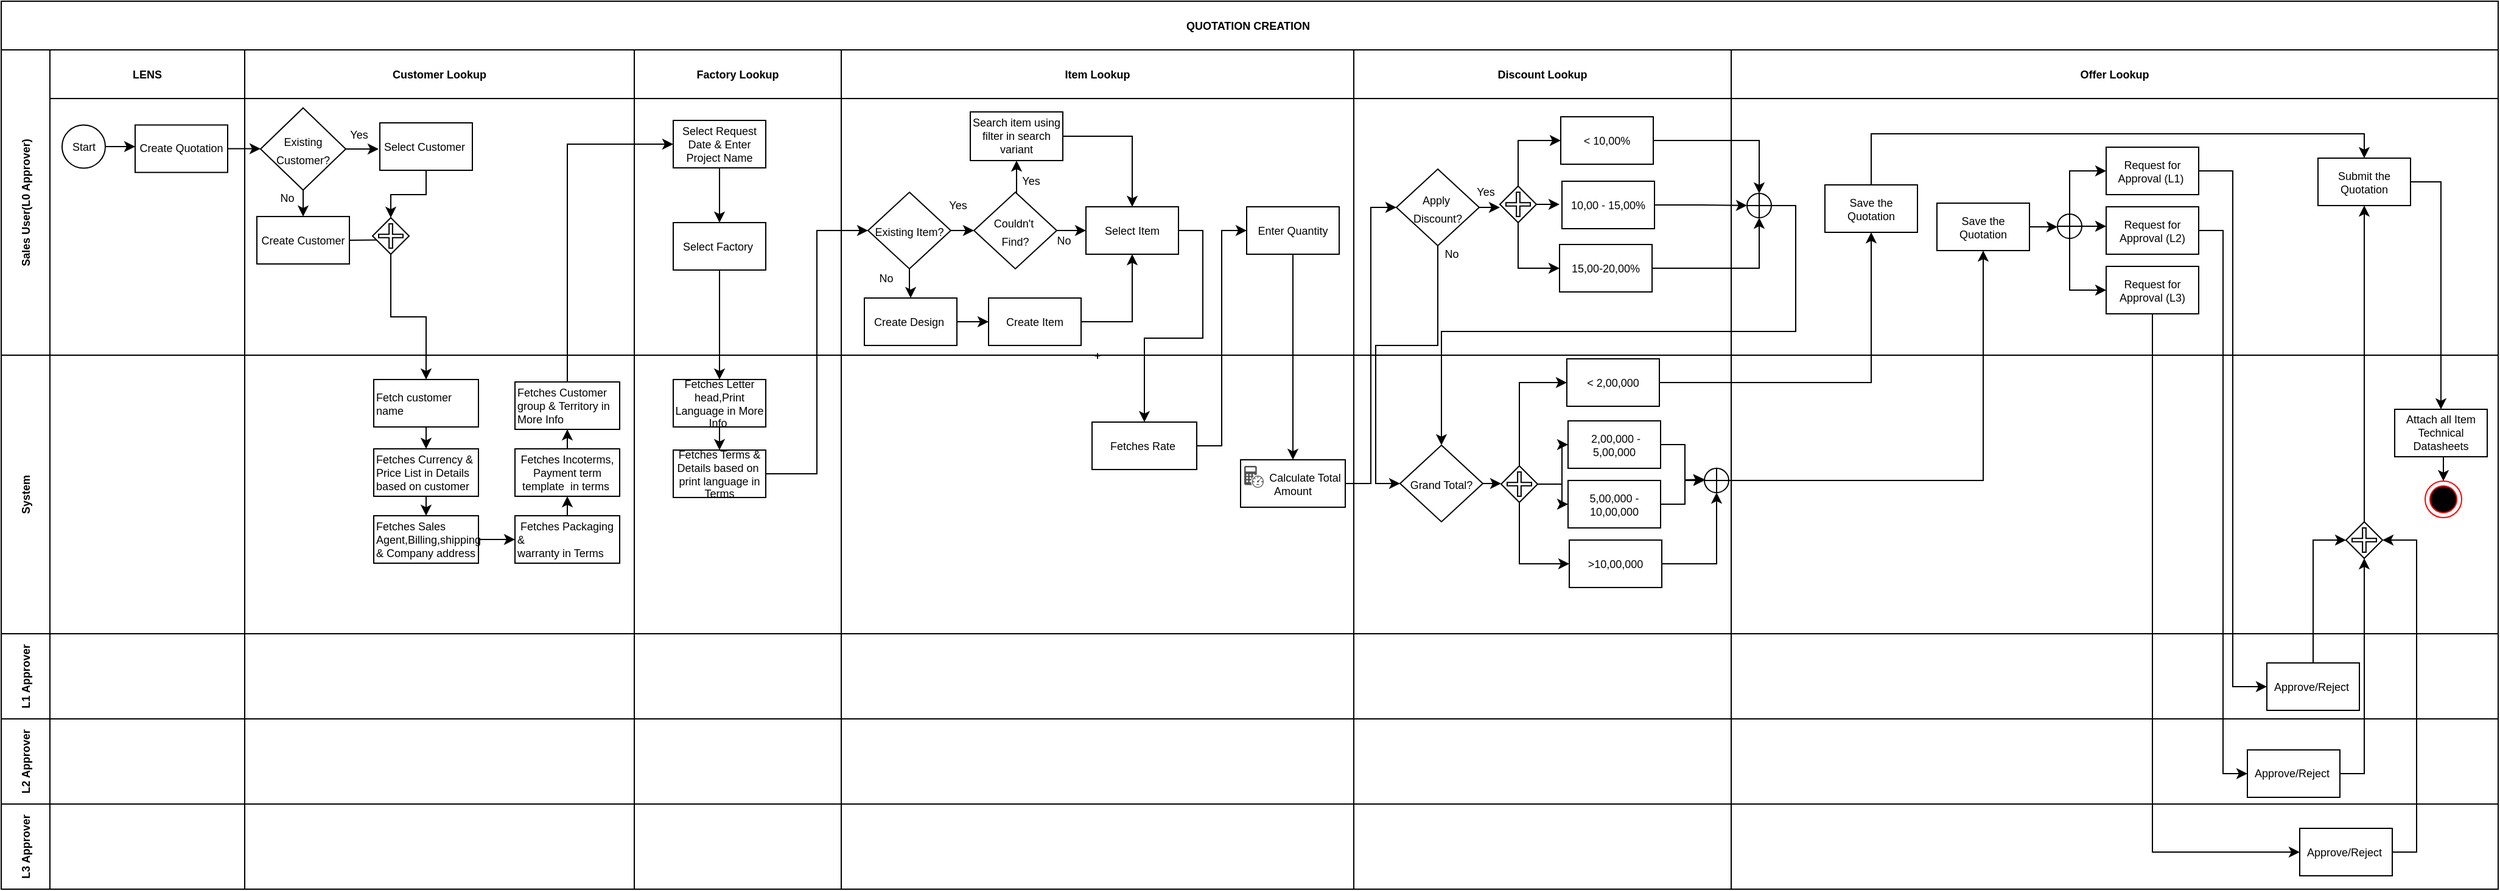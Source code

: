 <mxfile version="28.0.4">
  <diagram name="Page-1" id="TXxOkmzMB-AsiZWHqzil">
    <mxGraphModel dx="981" dy="489" grid="1" gridSize="10" guides="1" tooltips="1" connect="1" arrows="1" fold="1" page="1" pageScale="1" pageWidth="1400" pageHeight="850" math="0" shadow="0">
      <root>
        <mxCell id="0" />
        <mxCell id="1" parent="0" />
        <mxCell id="I9-Bo0b2mwKEJArJB-ll-1" value="QUOTATION CREATION " style="shape=table;childLayout=tableLayout;startSize=40;collapsible=0;recursiveResize=0;expand=0;fontSize=9;fontStyle=1" parent="1" vertex="1">
          <mxGeometry x="119" y="2" width="2051.0" height="730.0" as="geometry" />
        </mxCell>
        <mxCell id="I9-Bo0b2mwKEJArJB-ll-2" value="Sales User(L0 Approver)" style="shape=tableRow;horizontal=0;swimlaneHead=0;swimlaneBody=0;top=0;left=0;strokeColor=inherit;bottom=0;right=0;dropTarget=0;fontStyle=1;fillColor=none;points=[[0,0.5],[1,0.5]];portConstraint=eastwest;startSize=40;collapsible=0;recursiveResize=0;expand=0;fontSize=9;" parent="I9-Bo0b2mwKEJArJB-ll-1" vertex="1">
          <mxGeometry y="40" width="2051.0" height="251" as="geometry" />
        </mxCell>
        <mxCell id="I9-Bo0b2mwKEJArJB-ll-3" value="LENS" style="swimlane;swimlaneHead=0;swimlaneBody=0;fontStyle=1;strokeColor=inherit;connectable=0;fillColor=none;startSize=40;collapsible=0;recursiveResize=0;expand=0;fontSize=9;" parent="I9-Bo0b2mwKEJArJB-ll-2" vertex="1">
          <mxGeometry x="40" width="160" height="251" as="geometry">
            <mxRectangle width="160" height="251" as="alternateBounds" />
          </mxGeometry>
        </mxCell>
        <mxCell id="I9-Bo0b2mwKEJArJB-ll-82" style="edgeStyle=orthogonalEdgeStyle;rounded=0;orthogonalLoop=1;jettySize=auto;html=1;exitX=1;exitY=0.5;exitDx=0;exitDy=0;" parent="I9-Bo0b2mwKEJArJB-ll-3" source="I9-Bo0b2mwKEJArJB-ll-34" edge="1">
          <mxGeometry relative="1" as="geometry">
            <mxPoint x="70" y="79.5" as="targetPoint" />
          </mxGeometry>
        </mxCell>
        <mxCell id="I9-Bo0b2mwKEJArJB-ll-34" value="&lt;font&gt;Start&lt;/font&gt;" style="ellipse;whiteSpace=wrap;html=1;aspect=fixed;fontSize=9;" parent="I9-Bo0b2mwKEJArJB-ll-3" vertex="1">
          <mxGeometry x="10" y="61.75" width="35.5" height="35.5" as="geometry" />
        </mxCell>
        <mxCell id="I9-Bo0b2mwKEJArJB-ll-36" value="Create Quotation" style="rounded=0;whiteSpace=wrap;html=1;align=center;fontSize=9;" parent="I9-Bo0b2mwKEJArJB-ll-3" vertex="1">
          <mxGeometry x="70" y="61.75" width="76" height="39" as="geometry" />
        </mxCell>
        <mxCell id="I9-Bo0b2mwKEJArJB-ll-4" value="Customer Lookup" style="swimlane;swimlaneHead=0;swimlaneBody=0;fontStyle=1;strokeColor=inherit;connectable=0;fillColor=none;startSize=40;collapsible=0;recursiveResize=0;expand=0;fontSize=9;" parent="I9-Bo0b2mwKEJArJB-ll-2" vertex="1">
          <mxGeometry x="200" width="320" height="251" as="geometry">
            <mxRectangle width="320" height="251" as="alternateBounds" />
          </mxGeometry>
        </mxCell>
        <mxCell id="I9-Bo0b2mwKEJArJB-ll-195" style="edgeStyle=orthogonalEdgeStyle;rounded=0;orthogonalLoop=1;jettySize=auto;html=1;exitX=1;exitY=0.5;exitDx=0;exitDy=0;" parent="I9-Bo0b2mwKEJArJB-ll-4" source="I9-Bo0b2mwKEJArJB-ll-5" edge="1">
          <mxGeometry relative="1" as="geometry">
            <mxPoint x="130" y="156" as="targetPoint" />
          </mxGeometry>
        </mxCell>
        <mxCell id="I9-Bo0b2mwKEJArJB-ll-5" value="Create Customer" style="rounded=0;whiteSpace=wrap;html=1;align=center;fontSize=9;" parent="I9-Bo0b2mwKEJArJB-ll-4" vertex="1">
          <mxGeometry x="10" y="137" width="76" height="39" as="geometry" />
        </mxCell>
        <mxCell id="I9-Bo0b2mwKEJArJB-ll-9" value="Select Item" style="rounded=0;whiteSpace=wrap;html=1;align=center;fontSize=9;" parent="I9-Bo0b2mwKEJArJB-ll-4" vertex="1">
          <mxGeometry x="691" y="129" width="76" height="39" as="geometry" />
        </mxCell>
        <mxCell id="I9-Bo0b2mwKEJArJB-ll-91" value="Select Customer&amp;nbsp;" style="rounded=0;whiteSpace=wrap;html=1;align=center;fontSize=9;" parent="I9-Bo0b2mwKEJArJB-ll-4" vertex="1">
          <mxGeometry x="111" y="60" width="76" height="39" as="geometry" />
        </mxCell>
        <mxCell id="I9-Bo0b2mwKEJArJB-ll-111" style="edgeStyle=orthogonalEdgeStyle;rounded=0;orthogonalLoop=1;jettySize=auto;html=1;exitX=1;exitY=0.5;exitDx=0;exitDy=0;" parent="I9-Bo0b2mwKEJArJB-ll-4" source="I9-Bo0b2mwKEJArJB-ll-106" edge="1">
          <mxGeometry relative="1" as="geometry">
            <mxPoint x="110" y="81.167" as="targetPoint" />
          </mxGeometry>
        </mxCell>
        <mxCell id="I9-Bo0b2mwKEJArJB-ll-112" style="edgeStyle=orthogonalEdgeStyle;rounded=0;orthogonalLoop=1;jettySize=auto;html=1;exitX=0.5;exitY=1;exitDx=0;exitDy=0;entryX=0.5;entryY=0;entryDx=0;entryDy=0;" parent="I9-Bo0b2mwKEJArJB-ll-4" source="I9-Bo0b2mwKEJArJB-ll-106" target="I9-Bo0b2mwKEJArJB-ll-5" edge="1">
          <mxGeometry relative="1" as="geometry" />
        </mxCell>
        <mxCell id="I9-Bo0b2mwKEJArJB-ll-106" value="&lt;font style=&quot;font-size: 9px;&quot;&gt;Existing Customer?&lt;/font&gt;" style="rhombus;whiteSpace=wrap;html=1;" parent="I9-Bo0b2mwKEJArJB-ll-4" vertex="1">
          <mxGeometry x="13" y="47.75" width="70" height="67.5" as="geometry" />
        </mxCell>
        <mxCell id="I9-Bo0b2mwKEJArJB-ll-113" value="&lt;font style=&quot;font-size: 9px;&quot;&gt;No&lt;/font&gt;" style="text;html=1;align=center;verticalAlign=middle;whiteSpace=wrap;rounded=0;" parent="I9-Bo0b2mwKEJArJB-ll-4" vertex="1">
          <mxGeometry x="20" y="115.25" width="30" height="12.25" as="geometry" />
        </mxCell>
        <mxCell id="I9-Bo0b2mwKEJArJB-ll-114" value="&lt;font style=&quot;font-size: 9px;&quot;&gt;Yes&lt;/font&gt;" style="text;html=1;align=center;verticalAlign=middle;whiteSpace=wrap;rounded=0;" parent="I9-Bo0b2mwKEJArJB-ll-4" vertex="1">
          <mxGeometry x="79" y="63" width="30" height="12.25" as="geometry" />
        </mxCell>
        <mxCell id="I9-Bo0b2mwKEJArJB-ll-123" value="Factory Lookup" style="swimlane;swimlaneHead=0;swimlaneBody=0;fontStyle=1;strokeColor=inherit;connectable=0;fillColor=none;startSize=40;collapsible=0;recursiveResize=0;expand=0;fontSize=9;" parent="I9-Bo0b2mwKEJArJB-ll-2" vertex="1">
          <mxGeometry x="520" width="170" height="251" as="geometry">
            <mxRectangle width="170" height="251" as="alternateBounds" />
          </mxGeometry>
        </mxCell>
        <mxCell id="I9-Bo0b2mwKEJArJB-ll-127" value="Select Factory&amp;nbsp;" style="rounded=0;whiteSpace=wrap;html=1;align=center;fontSize=9;" parent="I9-Bo0b2mwKEJArJB-ll-123" vertex="1">
          <mxGeometry x="32" y="142" width="76" height="39" as="geometry" />
        </mxCell>
        <mxCell id="s_FGLYSxigoL_fkBsZqZ-3" style="edgeStyle=orthogonalEdgeStyle;rounded=0;orthogonalLoop=1;jettySize=auto;html=1;exitX=0.5;exitY=1;exitDx=0;exitDy=0;entryX=0.5;entryY=0;entryDx=0;entryDy=0;" parent="I9-Bo0b2mwKEJArJB-ll-123" source="s_FGLYSxigoL_fkBsZqZ-1" target="I9-Bo0b2mwKEJArJB-ll-127" edge="1">
          <mxGeometry relative="1" as="geometry" />
        </mxCell>
        <mxCell id="s_FGLYSxigoL_fkBsZqZ-1" value="Select Request Date &amp;amp; Enter Project Name" style="rounded=0;whiteSpace=wrap;html=1;align=center;fontSize=9;" parent="I9-Bo0b2mwKEJArJB-ll-123" vertex="1">
          <mxGeometry x="32" y="58" width="76" height="39" as="geometry" />
        </mxCell>
        <mxCell id="I9-Bo0b2mwKEJArJB-ll-10" value="Item Lookup" style="swimlane;swimlaneHead=0;swimlaneBody=0;fontStyle=1;strokeColor=inherit;connectable=0;fillColor=none;startSize=40;collapsible=0;recursiveResize=0;expand=0;fontSize=9;" parent="I9-Bo0b2mwKEJArJB-ll-2" vertex="1">
          <mxGeometry x="690" width="421" height="251" as="geometry">
            <mxRectangle width="421" height="251" as="alternateBounds" />
          </mxGeometry>
        </mxCell>
        <mxCell id="I9-Bo0b2mwKEJArJB-ll-138" value="Search item using filter in search variant" style="rounded=0;whiteSpace=wrap;html=1;align=center;fontSize=9;" parent="I9-Bo0b2mwKEJArJB-ll-10" vertex="1">
          <mxGeometry x="106" y="51" width="76" height="40" as="geometry" />
        </mxCell>
        <mxCell id="I9-Bo0b2mwKEJArJB-ll-153" style="edgeStyle=orthogonalEdgeStyle;rounded=0;orthogonalLoop=1;jettySize=auto;html=1;exitX=1;exitY=0.5;exitDx=0;exitDy=0;entryX=0;entryY=0.5;entryDx=0;entryDy=0;" parent="I9-Bo0b2mwKEJArJB-ll-10" source="I9-Bo0b2mwKEJArJB-ll-139" target="I9-Bo0b2mwKEJArJB-ll-152" edge="1">
          <mxGeometry relative="1" as="geometry" />
        </mxCell>
        <mxCell id="I9-Bo0b2mwKEJArJB-ll-139" value="Create Design&amp;nbsp;" style="rounded=0;whiteSpace=wrap;html=1;align=center;fontSize=9;" parent="I9-Bo0b2mwKEJArJB-ll-10" vertex="1">
          <mxGeometry x="19" y="204" width="76" height="39" as="geometry" />
        </mxCell>
        <mxCell id="I9-Bo0b2mwKEJArJB-ll-160" style="edgeStyle=orthogonalEdgeStyle;rounded=0;orthogonalLoop=1;jettySize=auto;html=1;exitX=0.5;exitY=1;exitDx=0;exitDy=0;" parent="I9-Bo0b2mwKEJArJB-ll-10" source="I9-Bo0b2mwKEJArJB-ll-135" target="I9-Bo0b2mwKEJArJB-ll-139" edge="1">
          <mxGeometry relative="1" as="geometry" />
        </mxCell>
        <mxCell id="I9-Bo0b2mwKEJArJB-ll-162" style="edgeStyle=orthogonalEdgeStyle;rounded=0;orthogonalLoop=1;jettySize=auto;html=1;exitX=1;exitY=0.5;exitDx=0;exitDy=0;entryX=0;entryY=0.5;entryDx=0;entryDy=0;" parent="I9-Bo0b2mwKEJArJB-ll-10" source="I9-Bo0b2mwKEJArJB-ll-135" target="I9-Bo0b2mwKEJArJB-ll-161" edge="1">
          <mxGeometry relative="1" as="geometry" />
        </mxCell>
        <mxCell id="I9-Bo0b2mwKEJArJB-ll-135" value="&lt;font style=&quot;font-size: 9px;&quot;&gt;Existing Item?&lt;/font&gt;" style="rhombus;whiteSpace=wrap;html=1;" parent="I9-Bo0b2mwKEJArJB-ll-10" vertex="1">
          <mxGeometry x="22" y="117" width="68" height="63" as="geometry" />
        </mxCell>
        <mxCell id="I9-Bo0b2mwKEJArJB-ll-137" value="&lt;font style=&quot;font-size: 9px;&quot;&gt;Yes&lt;/font&gt;" style="text;html=1;align=center;verticalAlign=middle;whiteSpace=wrap;rounded=0;" parent="I9-Bo0b2mwKEJArJB-ll-10" vertex="1">
          <mxGeometry x="81" y="121" width="30" height="11.75" as="geometry" />
        </mxCell>
        <mxCell id="I9-Bo0b2mwKEJArJB-ll-136" value="&lt;font style=&quot;font-size: 9px;&quot;&gt;No&lt;/font&gt;" style="text;html=1;align=center;verticalAlign=middle;whiteSpace=wrap;rounded=0;" parent="I9-Bo0b2mwKEJArJB-ll-10" vertex="1">
          <mxGeometry x="22" y="180.5" width="30" height="12.25" as="geometry" />
        </mxCell>
        <mxCell id="I9-Bo0b2mwKEJArJB-ll-152" value="Create Item" style="rounded=0;whiteSpace=wrap;html=1;align=center;fontSize=9;" parent="I9-Bo0b2mwKEJArJB-ll-10" vertex="1">
          <mxGeometry x="121" y="204" width="76" height="39" as="geometry" />
        </mxCell>
        <mxCell id="I9-Bo0b2mwKEJArJB-ll-154" value="Enter Quantity" style="rounded=0;whiteSpace=wrap;html=1;align=center;fontSize=9;" parent="I9-Bo0b2mwKEJArJB-ll-10" vertex="1">
          <mxGeometry x="333" y="129" width="76" height="39" as="geometry" />
        </mxCell>
        <mxCell id="I9-Bo0b2mwKEJArJB-ll-164" style="edgeStyle=orthogonalEdgeStyle;rounded=0;orthogonalLoop=1;jettySize=auto;html=1;exitX=0.5;exitY=0;exitDx=0;exitDy=0;entryX=0.5;entryY=1;entryDx=0;entryDy=0;" parent="I9-Bo0b2mwKEJArJB-ll-10" source="I9-Bo0b2mwKEJArJB-ll-161" target="I9-Bo0b2mwKEJArJB-ll-138" edge="1">
          <mxGeometry relative="1" as="geometry" />
        </mxCell>
        <mxCell id="I9-Bo0b2mwKEJArJB-ll-166" style="edgeStyle=orthogonalEdgeStyle;rounded=0;orthogonalLoop=1;jettySize=auto;html=1;exitX=1;exitY=0.5;exitDx=0;exitDy=0;" parent="I9-Bo0b2mwKEJArJB-ll-10" source="I9-Bo0b2mwKEJArJB-ll-161" edge="1">
          <mxGeometry relative="1" as="geometry">
            <mxPoint x="201" y="148.833" as="targetPoint" />
          </mxGeometry>
        </mxCell>
        <mxCell id="I9-Bo0b2mwKEJArJB-ll-161" value="&lt;div&gt;&lt;font style=&quot;font-size: 9px;&quot;&gt;Couldn&#39;t&amp;nbsp;&lt;/font&gt;&lt;/div&gt;&lt;div&gt;&lt;font style=&quot;font-size: 9px;&quot;&gt;Find?&lt;/font&gt;&lt;/div&gt;" style="rhombus;whiteSpace=wrap;html=1;" parent="I9-Bo0b2mwKEJArJB-ll-10" vertex="1">
          <mxGeometry x="109" y="117" width="68" height="63" as="geometry" />
        </mxCell>
        <mxCell id="I9-Bo0b2mwKEJArJB-ll-165" value="&lt;font style=&quot;font-size: 9px;&quot;&gt;Yes&lt;/font&gt;" style="text;html=1;align=center;verticalAlign=middle;whiteSpace=wrap;rounded=0;" parent="I9-Bo0b2mwKEJArJB-ll-10" vertex="1">
          <mxGeometry x="141" y="101" width="30" height="11.75" as="geometry" />
        </mxCell>
        <mxCell id="I9-Bo0b2mwKEJArJB-ll-167" value="&lt;font style=&quot;font-size: 9px;&quot;&gt;No&lt;/font&gt;" style="text;html=1;align=center;verticalAlign=middle;whiteSpace=wrap;rounded=0;" parent="I9-Bo0b2mwKEJArJB-ll-10" vertex="1">
          <mxGeometry x="168" y="150" width="30" height="12.25" as="geometry" />
        </mxCell>
        <mxCell id="I9-Bo0b2mwKEJArJB-ll-11" value="Discount Lookup" style="swimlane;swimlaneHead=0;swimlaneBody=0;fontStyle=1;strokeColor=inherit;connectable=0;fillColor=none;startSize=40;collapsible=0;recursiveResize=0;expand=0;fontSize=9;" parent="I9-Bo0b2mwKEJArJB-ll-2" vertex="1">
          <mxGeometry x="1111" width="310" height="251" as="geometry">
            <mxRectangle width="310" height="251" as="alternateBounds" />
          </mxGeometry>
        </mxCell>
        <mxCell id="0062zbEWB8ZTDNwPYumu-15" style="edgeStyle=orthogonalEdgeStyle;rounded=0;orthogonalLoop=1;jettySize=auto;html=1;exitX=1;exitY=0.5;exitDx=0;exitDy=0;" parent="I9-Bo0b2mwKEJArJB-ll-11" edge="1">
          <mxGeometry relative="1" as="geometry">
            <mxPoint x="120" y="129.706" as="targetPoint" />
            <mxPoint x="103" y="129.5" as="sourcePoint" />
          </mxGeometry>
        </mxCell>
        <mxCell id="0062zbEWB8ZTDNwPYumu-1" value="&lt;div&gt;&lt;font style=&quot;font-size: 9px;&quot;&gt;Apply&amp;nbsp;&lt;/font&gt;&lt;/div&gt;&lt;div&gt;&lt;font style=&quot;font-size: 9px;&quot;&gt;Discount?&lt;/font&gt;&lt;/div&gt;" style="rhombus;whiteSpace=wrap;html=1;" parent="I9-Bo0b2mwKEJArJB-ll-11" vertex="1">
          <mxGeometry x="35" y="98" width="68" height="63" as="geometry" />
        </mxCell>
        <mxCell id="s_FGLYSxigoL_fkBsZqZ-8" value="&lt;font style=&quot;font-size: 9px;&quot;&gt;No&lt;/font&gt;" style="text;html=1;align=center;verticalAlign=middle;resizable=0;points=[];autosize=1;strokeColor=none;fillColor=none;" parent="I9-Bo0b2mwKEJArJB-ll-11" vertex="1">
          <mxGeometry x="60" y="152" width="40" height="30" as="geometry" />
        </mxCell>
        <mxCell id="I9-Bo0b2mwKEJArJB-ll-12" value="Offer Lookup" style="swimlane;swimlaneHead=0;swimlaneBody=0;fontStyle=1;strokeColor=inherit;connectable=0;fillColor=none;startSize=40;collapsible=0;recursiveResize=0;expand=0;fontSize=9;" parent="I9-Bo0b2mwKEJArJB-ll-2" vertex="1">
          <mxGeometry x="1421" width="630" height="251" as="geometry">
            <mxRectangle width="630" height="251" as="alternateBounds" />
          </mxGeometry>
        </mxCell>
        <mxCell id="I9-Bo0b2mwKEJArJB-ll-53" value="Submit the Quotation" style="rounded=0;whiteSpace=wrap;html=1;align=center;fontSize=9;" parent="I9-Bo0b2mwKEJArJB-ll-12" vertex="1">
          <mxGeometry x="482" y="89" width="76" height="39" as="geometry" />
        </mxCell>
        <mxCell id="96Y8R74PH3aCacMJTz5c-153" value="Request for Approval (L1)&amp;nbsp;" style="rounded=0;whiteSpace=wrap;html=1;align=center;fontSize=9;" parent="I9-Bo0b2mwKEJArJB-ll-12" vertex="1">
          <mxGeometry x="308" y="80" width="76" height="39" as="geometry" />
        </mxCell>
        <mxCell id="96Y8R74PH3aCacMJTz5c-198" value="Request for Approval (L3)" style="rounded=0;whiteSpace=wrap;html=1;align=center;fontSize=9;" parent="I9-Bo0b2mwKEJArJB-ll-12" vertex="1">
          <mxGeometry x="308" y="178" width="76" height="39" as="geometry" />
        </mxCell>
        <mxCell id="96Y8R74PH3aCacMJTz5c-197" value="Request for Approval (L2)" style="rounded=0;whiteSpace=wrap;html=1;align=center;fontSize=9;" parent="I9-Bo0b2mwKEJArJB-ll-12" vertex="1">
          <mxGeometry x="308" y="129" width="76" height="39" as="geometry" />
        </mxCell>
        <mxCell id="s_FGLYSxigoL_fkBsZqZ-14" style="edgeStyle=orthogonalEdgeStyle;rounded=0;orthogonalLoop=1;jettySize=auto;html=1;exitX=1;exitY=0.5;exitDx=0;exitDy=0;entryX=0;entryY=0.5;entryDx=0;entryDy=0;" parent="I9-Bo0b2mwKEJArJB-ll-12" source="I9-Bo0b2mwKEJArJB-ll-51" target="0062zbEWB8ZTDNwPYumu-18" edge="1">
          <mxGeometry relative="1" as="geometry" />
        </mxCell>
        <mxCell id="I9-Bo0b2mwKEJArJB-ll-51" value="Save the Quotation" style="rounded=0;whiteSpace=wrap;html=1;align=center;fontSize=9;" parent="I9-Bo0b2mwKEJArJB-ll-12" vertex="1">
          <mxGeometry x="169" y="126" width="76" height="39" as="geometry" />
        </mxCell>
        <mxCell id="0062zbEWB8ZTDNwPYumu-42" style="edgeStyle=orthogonalEdgeStyle;rounded=0;orthogonalLoop=1;jettySize=auto;html=1;exitX=0.5;exitY=0;exitDx=0;exitDy=0;entryX=0;entryY=0.5;entryDx=0;entryDy=0;" parent="I9-Bo0b2mwKEJArJB-ll-12" source="0062zbEWB8ZTDNwPYumu-18" target="96Y8R74PH3aCacMJTz5c-153" edge="1">
          <mxGeometry relative="1" as="geometry" />
        </mxCell>
        <mxCell id="0062zbEWB8ZTDNwPYumu-43" style="edgeStyle=orthogonalEdgeStyle;rounded=0;orthogonalLoop=1;jettySize=auto;html=1;exitX=1;exitY=0.5;exitDx=0;exitDy=0;" parent="I9-Bo0b2mwKEJArJB-ll-12" source="0062zbEWB8ZTDNwPYumu-18" edge="1">
          <mxGeometry relative="1" as="geometry">
            <mxPoint x="308" y="145.333" as="targetPoint" />
          </mxGeometry>
        </mxCell>
        <mxCell id="0062zbEWB8ZTDNwPYumu-45" style="edgeStyle=orthogonalEdgeStyle;rounded=0;orthogonalLoop=1;jettySize=auto;html=1;exitX=0.5;exitY=1;exitDx=0;exitDy=0;entryX=0;entryY=0.5;entryDx=0;entryDy=0;" parent="I9-Bo0b2mwKEJArJB-ll-12" source="0062zbEWB8ZTDNwPYumu-18" target="96Y8R74PH3aCacMJTz5c-198" edge="1">
          <mxGeometry relative="1" as="geometry" />
        </mxCell>
        <mxCell id="0062zbEWB8ZTDNwPYumu-18" value="" style="shape=orEllipse;perimeter=ellipsePerimeter;whiteSpace=wrap;html=1;backgroundOutline=1;" parent="I9-Bo0b2mwKEJArJB-ll-12" vertex="1">
          <mxGeometry x="268" y="135" width="20" height="20" as="geometry" />
        </mxCell>
        <mxCell id="0062zbEWB8ZTDNwPYumu-46" value="" style="shape=orEllipse;perimeter=ellipsePerimeter;whiteSpace=wrap;html=1;backgroundOutline=1;" parent="I9-Bo0b2mwKEJArJB-ll-12" vertex="1">
          <mxGeometry x="13" y="118" width="20" height="20" as="geometry" />
        </mxCell>
        <mxCell id="19Ws-yTmKAZkZg6zUYvY-25" style="edgeStyle=orthogonalEdgeStyle;rounded=0;orthogonalLoop=1;jettySize=auto;html=1;exitX=0.5;exitY=0;exitDx=0;exitDy=0;entryX=0.5;entryY=0;entryDx=0;entryDy=0;" parent="I9-Bo0b2mwKEJArJB-ll-12" source="19Ws-yTmKAZkZg6zUYvY-23" target="I9-Bo0b2mwKEJArJB-ll-53" edge="1">
          <mxGeometry relative="1" as="geometry" />
        </mxCell>
        <mxCell id="19Ws-yTmKAZkZg6zUYvY-23" value="Save the Quotation" style="rounded=0;whiteSpace=wrap;html=1;align=center;fontSize=9;" parent="I9-Bo0b2mwKEJArJB-ll-12" vertex="1">
          <mxGeometry x="77" y="111" width="76" height="39" as="geometry" />
        </mxCell>
        <mxCell id="I9-Bo0b2mwKEJArJB-ll-107" style="edgeStyle=orthogonalEdgeStyle;rounded=0;orthogonalLoop=1;jettySize=auto;html=1;exitX=1;exitY=0.5;exitDx=0;exitDy=0;entryX=0;entryY=0.5;entryDx=0;entryDy=0;" parent="I9-Bo0b2mwKEJArJB-ll-2" source="I9-Bo0b2mwKEJArJB-ll-36" target="I9-Bo0b2mwKEJArJB-ll-106" edge="1">
          <mxGeometry relative="1" as="geometry" />
        </mxCell>
        <mxCell id="I9-Bo0b2mwKEJArJB-ll-168" style="edgeStyle=orthogonalEdgeStyle;rounded=0;orthogonalLoop=1;jettySize=auto;html=1;exitX=1;exitY=0.5;exitDx=0;exitDy=0;entryX=0.5;entryY=0;entryDx=0;entryDy=0;" parent="I9-Bo0b2mwKEJArJB-ll-2" source="I9-Bo0b2mwKEJArJB-ll-138" target="I9-Bo0b2mwKEJArJB-ll-9" edge="1">
          <mxGeometry relative="1" as="geometry" />
        </mxCell>
        <mxCell id="I9-Bo0b2mwKEJArJB-ll-169" style="edgeStyle=orthogonalEdgeStyle;rounded=0;orthogonalLoop=1;jettySize=auto;html=1;exitX=1;exitY=0.5;exitDx=0;exitDy=0;entryX=0.5;entryY=1;entryDx=0;entryDy=0;" parent="I9-Bo0b2mwKEJArJB-ll-2" source="I9-Bo0b2mwKEJArJB-ll-152" target="I9-Bo0b2mwKEJArJB-ll-9" edge="1">
          <mxGeometry relative="1" as="geometry" />
        </mxCell>
        <mxCell id="I9-Bo0b2mwKEJArJB-ll-13" value="System" style="shape=tableRow;horizontal=0;swimlaneHead=0;swimlaneBody=0;top=0;left=0;strokeColor=inherit;bottom=0;right=0;dropTarget=0;fontStyle=1;fillColor=none;points=[[0,0.5],[1,0.5]];portConstraint=eastwest;startSize=40;collapsible=0;recursiveResize=0;expand=0;fontSize=9;" parent="I9-Bo0b2mwKEJArJB-ll-1" vertex="1">
          <mxGeometry y="291" width="2051.0" height="229" as="geometry" />
        </mxCell>
        <mxCell id="I9-Bo0b2mwKEJArJB-ll-14" value="" style="swimlane;swimlaneHead=0;swimlaneBody=0;fontStyle=1;connectable=0;strokeColor=inherit;fillColor=none;startSize=0;collapsible=0;recursiveResize=0;expand=0;fontSize=9;" parent="I9-Bo0b2mwKEJArJB-ll-13" vertex="1">
          <mxGeometry x="40" width="160" height="229" as="geometry">
            <mxRectangle width="160" height="229" as="alternateBounds" />
          </mxGeometry>
        </mxCell>
        <mxCell id="I9-Bo0b2mwKEJArJB-ll-15" value="" style="swimlane;swimlaneHead=0;swimlaneBody=0;fontStyle=1;connectable=0;strokeColor=inherit;fillColor=none;startSize=0;collapsible=0;recursiveResize=0;expand=0;fontSize=9;" parent="I9-Bo0b2mwKEJArJB-ll-13" vertex="1">
          <mxGeometry x="200" width="320" height="229" as="geometry">
            <mxRectangle width="320" height="229" as="alternateBounds" />
          </mxGeometry>
        </mxCell>
        <mxCell id="I9-Bo0b2mwKEJArJB-ll-16" value="&amp;nbsp; &amp;nbsp; &amp;nbsp; &amp;nbsp; Calculate Total Amount" style="rounded=0;whiteSpace=wrap;html=1;align=center;fontSize=9;" parent="I9-Bo0b2mwKEJArJB-ll-15" vertex="1">
          <mxGeometry x="818" y="86" width="86" height="39" as="geometry" />
        </mxCell>
        <mxCell id="I9-Bo0b2mwKEJArJB-ll-17" value="" style="sketch=0;pointerEvents=1;shadow=0;dashed=0;html=1;strokeColor=none;fillColor=#505050;labelPosition=center;verticalLabelPosition=bottom;verticalAlign=top;outlineConnect=0;align=center;shape=mxgraph.office.concepts.bandwidth_calculator;fontSize=9;" parent="I9-Bo0b2mwKEJArJB-ll-15" vertex="1">
          <mxGeometry x="821" y="91" width="16" height="18" as="geometry" />
        </mxCell>
        <mxCell id="I9-Bo0b2mwKEJArJB-ll-101" style="edgeStyle=orthogonalEdgeStyle;rounded=0;orthogonalLoop=1;jettySize=auto;html=1;exitX=0.5;exitY=1;exitDx=0;exitDy=0;entryX=0.5;entryY=0;entryDx=0;entryDy=0;" parent="I9-Bo0b2mwKEJArJB-ll-15" source="I9-Bo0b2mwKEJArJB-ll-41" target="I9-Bo0b2mwKEJArJB-ll-43" edge="1">
          <mxGeometry relative="1" as="geometry" />
        </mxCell>
        <mxCell id="I9-Bo0b2mwKEJArJB-ll-41" value="Fetch customer name" style="rounded=0;whiteSpace=wrap;html=1;align=left;fontSize=9;" parent="I9-Bo0b2mwKEJArJB-ll-15" vertex="1">
          <mxGeometry x="106" y="20" width="86" height="39" as="geometry" />
        </mxCell>
        <mxCell id="I9-Bo0b2mwKEJArJB-ll-102" style="edgeStyle=orthogonalEdgeStyle;rounded=0;orthogonalLoop=1;jettySize=auto;html=1;exitX=0.5;exitY=1;exitDx=0;exitDy=0;entryX=0.5;entryY=0;entryDx=0;entryDy=0;" parent="I9-Bo0b2mwKEJArJB-ll-15" source="I9-Bo0b2mwKEJArJB-ll-43" target="I9-Bo0b2mwKEJArJB-ll-19" edge="1">
          <mxGeometry relative="1" as="geometry" />
        </mxCell>
        <mxCell id="I9-Bo0b2mwKEJArJB-ll-43" value="&lt;div align=&quot;left&quot;&gt;Fetches Currency &amp;amp; Price List in Details based on customer&lt;/div&gt;" style="rounded=0;whiteSpace=wrap;html=1;align=left;fontSize=9;" parent="I9-Bo0b2mwKEJArJB-ll-15" vertex="1">
          <mxGeometry x="106" y="77" width="86" height="39" as="geometry" />
        </mxCell>
        <mxCell id="I9-Bo0b2mwKEJArJB-ll-103" style="edgeStyle=orthogonalEdgeStyle;rounded=0;orthogonalLoop=1;jettySize=auto;html=1;exitX=1;exitY=0.5;exitDx=0;exitDy=0;entryX=0;entryY=0.5;entryDx=0;entryDy=0;" parent="I9-Bo0b2mwKEJArJB-ll-15" source="I9-Bo0b2mwKEJArJB-ll-19" target="I9-Bo0b2mwKEJArJB-ll-90" edge="1">
          <mxGeometry relative="1" as="geometry" />
        </mxCell>
        <mxCell id="I9-Bo0b2mwKEJArJB-ll-19" value="&lt;div align=&quot;left&quot;&gt;Fetches Sales Agent,Billing,shipping &amp;amp; Company address&lt;/div&gt;" style="rounded=0;whiteSpace=wrap;html=1;align=left;fontSize=9;" parent="I9-Bo0b2mwKEJArJB-ll-15" vertex="1">
          <mxGeometry x="106" y="132" width="86" height="39" as="geometry" />
        </mxCell>
        <mxCell id="I9-Bo0b2mwKEJArJB-ll-105" style="edgeStyle=orthogonalEdgeStyle;rounded=0;orthogonalLoop=1;jettySize=auto;html=1;exitX=0.5;exitY=0;exitDx=0;exitDy=0;entryX=0.5;entryY=1;entryDx=0;entryDy=0;" parent="I9-Bo0b2mwKEJArJB-ll-15" source="I9-Bo0b2mwKEJArJB-ll-23" target="I9-Bo0b2mwKEJArJB-ll-89" edge="1">
          <mxGeometry relative="1" as="geometry" />
        </mxCell>
        <mxCell id="I9-Bo0b2mwKEJArJB-ll-23" value="&lt;div&gt;Fetches Incoterms,&lt;/div&gt;&lt;div&gt;Payment term template&amp;nbsp; in terms&amp;nbsp;&lt;/div&gt;" style="rounded=0;whiteSpace=wrap;html=1;align=center;fontSize=9;" parent="I9-Bo0b2mwKEJArJB-ll-15" vertex="1">
          <mxGeometry x="222" y="77" width="86" height="39" as="geometry" />
        </mxCell>
        <mxCell id="I9-Bo0b2mwKEJArJB-ll-89" value="&lt;div align=&quot;left&quot;&gt;Fetches Customer group &amp;amp; Territory in More Info&lt;/div&gt;" style="rounded=0;whiteSpace=wrap;html=1;align=left;fontSize=9;" parent="I9-Bo0b2mwKEJArJB-ll-15" vertex="1">
          <mxGeometry x="222" y="22" width="86" height="39" as="geometry" />
        </mxCell>
        <mxCell id="I9-Bo0b2mwKEJArJB-ll-104" style="edgeStyle=orthogonalEdgeStyle;rounded=0;orthogonalLoop=1;jettySize=auto;html=1;exitX=0.5;exitY=0;exitDx=0;exitDy=0;entryX=0.5;entryY=1;entryDx=0;entryDy=0;" parent="I9-Bo0b2mwKEJArJB-ll-15" source="I9-Bo0b2mwKEJArJB-ll-90" target="I9-Bo0b2mwKEJArJB-ll-23" edge="1">
          <mxGeometry relative="1" as="geometry" />
        </mxCell>
        <mxCell id="I9-Bo0b2mwKEJArJB-ll-90" value="&lt;div align=&quot;left&quot;&gt;&lt;div align=&quot;left&quot;&gt;&amp;nbsp;Fetches Packaging &amp;amp;&lt;/div&gt;&lt;div align=&quot;left&quot;&gt;warranty in Terms&lt;/div&gt;&lt;/div&gt;" style="rounded=0;whiteSpace=wrap;html=1;align=left;fontSize=9;" parent="I9-Bo0b2mwKEJArJB-ll-15" vertex="1">
          <mxGeometry x="222" y="132" width="86" height="39" as="geometry" />
        </mxCell>
        <mxCell id="I9-Bo0b2mwKEJArJB-ll-124" style="swimlane;swimlaneHead=0;swimlaneBody=0;fontStyle=1;connectable=0;strokeColor=inherit;fillColor=none;startSize=0;collapsible=0;recursiveResize=0;expand=0;fontSize=9;" parent="I9-Bo0b2mwKEJArJB-ll-13" vertex="1">
          <mxGeometry x="520" width="170" height="229" as="geometry">
            <mxRectangle width="170" height="229" as="alternateBounds" />
          </mxGeometry>
        </mxCell>
        <mxCell id="I9-Bo0b2mwKEJArJB-ll-132" style="edgeStyle=orthogonalEdgeStyle;rounded=0;orthogonalLoop=1;jettySize=auto;html=1;exitX=0.5;exitY=1;exitDx=0;exitDy=0;entryX=0.5;entryY=0;entryDx=0;entryDy=0;" parent="I9-Bo0b2mwKEJArJB-ll-124" source="I9-Bo0b2mwKEJArJB-ll-129" target="I9-Bo0b2mwKEJArJB-ll-131" edge="1">
          <mxGeometry relative="1" as="geometry" />
        </mxCell>
        <mxCell id="I9-Bo0b2mwKEJArJB-ll-129" value="Fetches Letter head,Print Language in More Info&amp;nbsp;" style="rounded=0;whiteSpace=wrap;html=1;align=center;fontSize=9;" parent="I9-Bo0b2mwKEJArJB-ll-124" vertex="1">
          <mxGeometry x="32" y="20" width="76" height="39" as="geometry" />
        </mxCell>
        <mxCell id="I9-Bo0b2mwKEJArJB-ll-131" value="Fetches Terms &amp;amp; Details based on&amp;nbsp; print language in Terms" style="rounded=0;whiteSpace=wrap;html=1;align=center;fontSize=9;" parent="I9-Bo0b2mwKEJArJB-ll-124" vertex="1">
          <mxGeometry x="32" y="78" width="76" height="39" as="geometry" />
        </mxCell>
        <mxCell id="I9-Bo0b2mwKEJArJB-ll-18" value="+" style="swimlane;swimlaneHead=0;swimlaneBody=0;fontStyle=1;connectable=0;strokeColor=inherit;fillColor=none;startSize=0;collapsible=0;recursiveResize=0;expand=0;fontSize=9;" parent="I9-Bo0b2mwKEJArJB-ll-13" vertex="1">
          <mxGeometry x="690" width="421" height="229" as="geometry">
            <mxRectangle width="421" height="229" as="alternateBounds" />
          </mxGeometry>
        </mxCell>
        <mxCell id="I9-Bo0b2mwKEJArJB-ll-185" value="Fetches Rate&amp;nbsp;" style="rounded=0;whiteSpace=wrap;html=1;align=center;fontSize=9;" parent="I9-Bo0b2mwKEJArJB-ll-18" vertex="1">
          <mxGeometry x="206" y="55" width="86" height="39" as="geometry" />
        </mxCell>
        <mxCell id="I9-Bo0b2mwKEJArJB-ll-20" value="" style="swimlane;swimlaneHead=0;swimlaneBody=0;fontStyle=1;connectable=0;strokeColor=inherit;fillColor=none;startSize=0;collapsible=0;recursiveResize=0;expand=0;fontSize=9;" parent="I9-Bo0b2mwKEJArJB-ll-13" vertex="1">
          <mxGeometry x="1111" width="310" height="229" as="geometry">
            <mxRectangle width="310" height="229" as="alternateBounds" />
          </mxGeometry>
        </mxCell>
        <mxCell id="I9-Bo0b2mwKEJArJB-ll-25" value="" style="swimlane;swimlaneHead=0;swimlaneBody=0;fontStyle=1;connectable=0;strokeColor=inherit;fillColor=none;startSize=0;collapsible=0;recursiveResize=0;expand=0;fontSize=9;" parent="I9-Bo0b2mwKEJArJB-ll-13" vertex="1">
          <mxGeometry x="1421" width="630" height="229" as="geometry">
            <mxRectangle width="630" height="229" as="alternateBounds" />
          </mxGeometry>
        </mxCell>
        <mxCell id="s_FGLYSxigoL_fkBsZqZ-15" style="edgeStyle=orthogonalEdgeStyle;rounded=0;orthogonalLoop=1;jettySize=auto;html=1;exitX=0.5;exitY=1;exitDx=0;exitDy=0;entryX=0.5;entryY=0;entryDx=0;entryDy=0;" parent="I9-Bo0b2mwKEJArJB-ll-25" source="I9-Bo0b2mwKEJArJB-ll-61" target="I9-Bo0b2mwKEJArJB-ll-181" edge="1">
          <mxGeometry relative="1" as="geometry" />
        </mxCell>
        <mxCell id="I9-Bo0b2mwKEJArJB-ll-61" value="Attach all Item Technical Datasheets" style="rounded=0;whiteSpace=wrap;html=1;align=center;fontSize=9;" parent="I9-Bo0b2mwKEJArJB-ll-25" vertex="1">
          <mxGeometry x="545" y="44.5" width="76" height="39" as="geometry" />
        </mxCell>
        <mxCell id="I9-Bo0b2mwKEJArJB-ll-181" value="" style="ellipse;html=1;shape=endState;fillColor=#000000;strokeColor=#ff0000;fontSize=9;" parent="I9-Bo0b2mwKEJArJB-ll-25" vertex="1">
          <mxGeometry x="570" y="103.5" width="30" height="30" as="geometry" />
        </mxCell>
        <mxCell id="96Y8R74PH3aCacMJTz5c-1" value="L1 Approver" style="shape=tableRow;horizontal=0;swimlaneHead=0;swimlaneBody=0;top=0;left=0;strokeColor=inherit;bottom=0;right=0;dropTarget=0;fontStyle=1;fillColor=none;points=[[0,0.5],[1,0.5]];portConstraint=eastwest;startSize=40;collapsible=0;recursiveResize=0;expand=0;fontSize=9;" parent="I9-Bo0b2mwKEJArJB-ll-1" vertex="1">
          <mxGeometry y="520" width="2051.0" height="70" as="geometry" />
        </mxCell>
        <mxCell id="96Y8R74PH3aCacMJTz5c-2" style="swimlane;swimlaneHead=0;swimlaneBody=0;fontStyle=1;connectable=0;strokeColor=inherit;fillColor=none;startSize=0;collapsible=0;recursiveResize=0;expand=0;fontSize=9;" parent="96Y8R74PH3aCacMJTz5c-1" vertex="1">
          <mxGeometry x="40" width="160" height="70" as="geometry">
            <mxRectangle width="160" height="70" as="alternateBounds" />
          </mxGeometry>
        </mxCell>
        <mxCell id="96Y8R74PH3aCacMJTz5c-3" style="swimlane;swimlaneHead=0;swimlaneBody=0;fontStyle=1;connectable=0;strokeColor=inherit;fillColor=none;startSize=0;collapsible=0;recursiveResize=0;expand=0;fontSize=9;" parent="96Y8R74PH3aCacMJTz5c-1" vertex="1">
          <mxGeometry x="200" width="320" height="70" as="geometry">
            <mxRectangle width="320" height="70" as="alternateBounds" />
          </mxGeometry>
        </mxCell>
        <mxCell id="96Y8R74PH3aCacMJTz5c-4" style="swimlane;swimlaneHead=0;swimlaneBody=0;fontStyle=1;connectable=0;strokeColor=inherit;fillColor=none;startSize=0;collapsible=0;recursiveResize=0;expand=0;fontSize=9;" parent="96Y8R74PH3aCacMJTz5c-1" vertex="1">
          <mxGeometry x="520" width="170" height="70" as="geometry">
            <mxRectangle width="170" height="70" as="alternateBounds" />
          </mxGeometry>
        </mxCell>
        <mxCell id="96Y8R74PH3aCacMJTz5c-5" style="swimlane;swimlaneHead=0;swimlaneBody=0;fontStyle=1;connectable=0;strokeColor=inherit;fillColor=none;startSize=0;collapsible=0;recursiveResize=0;expand=0;fontSize=9;" parent="96Y8R74PH3aCacMJTz5c-1" vertex="1">
          <mxGeometry x="690" width="421" height="70" as="geometry">
            <mxRectangle width="421" height="70" as="alternateBounds" />
          </mxGeometry>
        </mxCell>
        <mxCell id="96Y8R74PH3aCacMJTz5c-6" style="swimlane;swimlaneHead=0;swimlaneBody=0;fontStyle=1;connectable=0;strokeColor=inherit;fillColor=none;startSize=0;collapsible=0;recursiveResize=0;expand=0;fontSize=9;" parent="96Y8R74PH3aCacMJTz5c-1" vertex="1">
          <mxGeometry x="1111" width="310" height="70" as="geometry">
            <mxRectangle width="310" height="70" as="alternateBounds" />
          </mxGeometry>
        </mxCell>
        <mxCell id="96Y8R74PH3aCacMJTz5c-7" style="swimlane;swimlaneHead=0;swimlaneBody=0;fontStyle=1;connectable=0;strokeColor=inherit;fillColor=none;startSize=0;collapsible=0;recursiveResize=0;expand=0;fontSize=9;" parent="96Y8R74PH3aCacMJTz5c-1" vertex="1">
          <mxGeometry x="1421" width="630" height="70" as="geometry">
            <mxRectangle width="630" height="70" as="alternateBounds" />
          </mxGeometry>
        </mxCell>
        <mxCell id="96Y8R74PH3aCacMJTz5c-154" value="Approve/Reject&amp;nbsp;" style="rounded=0;whiteSpace=wrap;html=1;align=center;fontSize=9;" parent="96Y8R74PH3aCacMJTz5c-7" vertex="1">
          <mxGeometry x="440" y="24" width="76" height="39" as="geometry" />
        </mxCell>
        <mxCell id="96Y8R74PH3aCacMJTz5c-8" value="L2 Approver" style="shape=tableRow;horizontal=0;swimlaneHead=0;swimlaneBody=0;top=0;left=0;strokeColor=inherit;bottom=0;right=0;dropTarget=0;fontStyle=1;fillColor=none;points=[[0,0.5],[1,0.5]];portConstraint=eastwest;startSize=40;collapsible=0;recursiveResize=0;expand=0;fontSize=9;" parent="I9-Bo0b2mwKEJArJB-ll-1" vertex="1">
          <mxGeometry y="590" width="2051.0" height="70" as="geometry" />
        </mxCell>
        <mxCell id="96Y8R74PH3aCacMJTz5c-9" style="swimlane;swimlaneHead=0;swimlaneBody=0;fontStyle=1;connectable=0;strokeColor=inherit;fillColor=none;startSize=0;collapsible=0;recursiveResize=0;expand=0;fontSize=9;" parent="96Y8R74PH3aCacMJTz5c-8" vertex="1">
          <mxGeometry x="40" width="160" height="70" as="geometry">
            <mxRectangle width="160" height="70" as="alternateBounds" />
          </mxGeometry>
        </mxCell>
        <mxCell id="96Y8R74PH3aCacMJTz5c-10" style="swimlane;swimlaneHead=0;swimlaneBody=0;fontStyle=1;connectable=0;strokeColor=inherit;fillColor=none;startSize=0;collapsible=0;recursiveResize=0;expand=0;fontSize=9;" parent="96Y8R74PH3aCacMJTz5c-8" vertex="1">
          <mxGeometry x="200" width="320" height="70" as="geometry">
            <mxRectangle width="320" height="70" as="alternateBounds" />
          </mxGeometry>
        </mxCell>
        <mxCell id="96Y8R74PH3aCacMJTz5c-11" style="swimlane;swimlaneHead=0;swimlaneBody=0;fontStyle=1;connectable=0;strokeColor=inherit;fillColor=none;startSize=0;collapsible=0;recursiveResize=0;expand=0;fontSize=9;" parent="96Y8R74PH3aCacMJTz5c-8" vertex="1">
          <mxGeometry x="520" width="170" height="70" as="geometry">
            <mxRectangle width="170" height="70" as="alternateBounds" />
          </mxGeometry>
        </mxCell>
        <mxCell id="96Y8R74PH3aCacMJTz5c-12" style="swimlane;swimlaneHead=0;swimlaneBody=0;fontStyle=1;connectable=0;strokeColor=inherit;fillColor=none;startSize=0;collapsible=0;recursiveResize=0;expand=0;fontSize=9;" parent="96Y8R74PH3aCacMJTz5c-8" vertex="1">
          <mxGeometry x="690" width="421" height="70" as="geometry">
            <mxRectangle width="421" height="70" as="alternateBounds" />
          </mxGeometry>
        </mxCell>
        <mxCell id="96Y8R74PH3aCacMJTz5c-13" style="swimlane;swimlaneHead=0;swimlaneBody=0;fontStyle=1;connectable=0;strokeColor=inherit;fillColor=none;startSize=0;collapsible=0;recursiveResize=0;expand=0;fontSize=9;" parent="96Y8R74PH3aCacMJTz5c-8" vertex="1">
          <mxGeometry x="1111" width="310" height="70" as="geometry">
            <mxRectangle width="310" height="70" as="alternateBounds" />
          </mxGeometry>
        </mxCell>
        <mxCell id="96Y8R74PH3aCacMJTz5c-14" style="swimlane;swimlaneHead=0;swimlaneBody=0;fontStyle=1;connectable=0;strokeColor=inherit;fillColor=none;startSize=0;collapsible=0;recursiveResize=0;expand=0;fontSize=9;" parent="96Y8R74PH3aCacMJTz5c-8" vertex="1">
          <mxGeometry x="1421" width="630" height="70" as="geometry">
            <mxRectangle width="630" height="70" as="alternateBounds" />
          </mxGeometry>
        </mxCell>
        <mxCell id="96Y8R74PH3aCacMJTz5c-202" value="Approve/Reject&amp;nbsp;" style="rounded=0;whiteSpace=wrap;html=1;align=center;fontSize=9;" parent="96Y8R74PH3aCacMJTz5c-14" vertex="1">
          <mxGeometry x="424" y="25.5" width="76" height="39" as="geometry" />
        </mxCell>
        <mxCell id="96Y8R74PH3aCacMJTz5c-15" value="L3 Approver" style="shape=tableRow;horizontal=0;swimlaneHead=0;swimlaneBody=0;top=0;left=0;strokeColor=inherit;bottom=0;right=0;dropTarget=0;fontStyle=1;fillColor=none;points=[[0,0.5],[1,0.5]];portConstraint=eastwest;startSize=40;collapsible=0;recursiveResize=0;expand=0;fontSize=9;" parent="I9-Bo0b2mwKEJArJB-ll-1" vertex="1">
          <mxGeometry y="660" width="2051.0" height="70" as="geometry" />
        </mxCell>
        <mxCell id="96Y8R74PH3aCacMJTz5c-16" style="swimlane;swimlaneHead=0;swimlaneBody=0;fontStyle=1;connectable=0;strokeColor=inherit;fillColor=none;startSize=0;collapsible=0;recursiveResize=0;expand=0;fontSize=9;" parent="96Y8R74PH3aCacMJTz5c-15" vertex="1">
          <mxGeometry x="40" width="160" height="70" as="geometry">
            <mxRectangle width="160" height="70" as="alternateBounds" />
          </mxGeometry>
        </mxCell>
        <mxCell id="96Y8R74PH3aCacMJTz5c-17" style="swimlane;swimlaneHead=0;swimlaneBody=0;fontStyle=1;connectable=0;strokeColor=inherit;fillColor=none;startSize=0;collapsible=0;recursiveResize=0;expand=0;fontSize=9;" parent="96Y8R74PH3aCacMJTz5c-15" vertex="1">
          <mxGeometry x="200" width="320" height="70" as="geometry">
            <mxRectangle width="320" height="70" as="alternateBounds" />
          </mxGeometry>
        </mxCell>
        <mxCell id="96Y8R74PH3aCacMJTz5c-18" style="swimlane;swimlaneHead=0;swimlaneBody=0;fontStyle=1;connectable=0;strokeColor=inherit;fillColor=none;startSize=0;collapsible=0;recursiveResize=0;expand=0;fontSize=9;" parent="96Y8R74PH3aCacMJTz5c-15" vertex="1">
          <mxGeometry x="520" width="170" height="70" as="geometry">
            <mxRectangle width="170" height="70" as="alternateBounds" />
          </mxGeometry>
        </mxCell>
        <mxCell id="96Y8R74PH3aCacMJTz5c-19" style="swimlane;swimlaneHead=0;swimlaneBody=0;fontStyle=1;connectable=0;strokeColor=inherit;fillColor=none;startSize=0;collapsible=0;recursiveResize=0;expand=0;fontSize=9;" parent="96Y8R74PH3aCacMJTz5c-15" vertex="1">
          <mxGeometry x="690" width="421" height="70" as="geometry">
            <mxRectangle width="421" height="70" as="alternateBounds" />
          </mxGeometry>
        </mxCell>
        <mxCell id="96Y8R74PH3aCacMJTz5c-20" style="swimlane;swimlaneHead=0;swimlaneBody=0;fontStyle=1;connectable=0;strokeColor=inherit;fillColor=none;startSize=0;collapsible=0;recursiveResize=0;expand=0;fontSize=9;" parent="96Y8R74PH3aCacMJTz5c-15" vertex="1">
          <mxGeometry x="1111" width="310" height="70" as="geometry">
            <mxRectangle width="310" height="70" as="alternateBounds" />
          </mxGeometry>
        </mxCell>
        <mxCell id="96Y8R74PH3aCacMJTz5c-21" style="swimlane;swimlaneHead=0;swimlaneBody=0;fontStyle=1;connectable=0;strokeColor=inherit;fillColor=none;startSize=0;collapsible=0;recursiveResize=0;expand=0;fontSize=9;" parent="96Y8R74PH3aCacMJTz5c-15" vertex="1">
          <mxGeometry x="1421" width="630" height="70" as="geometry">
            <mxRectangle width="630" height="70" as="alternateBounds" />
          </mxGeometry>
        </mxCell>
        <mxCell id="96Y8R74PH3aCacMJTz5c-203" value="Approve/Reject&amp;nbsp;" style="rounded=0;whiteSpace=wrap;html=1;align=center;fontSize=9;" parent="96Y8R74PH3aCacMJTz5c-21" vertex="1">
          <mxGeometry x="467" y="20" width="76" height="39" as="geometry" />
        </mxCell>
        <mxCell id="I9-Bo0b2mwKEJArJB-ll-130" style="edgeStyle=orthogonalEdgeStyle;rounded=0;orthogonalLoop=1;jettySize=auto;html=1;exitX=0.5;exitY=1;exitDx=0;exitDy=0;entryX=0.5;entryY=0;entryDx=0;entryDy=0;" parent="I9-Bo0b2mwKEJArJB-ll-1" source="I9-Bo0b2mwKEJArJB-ll-127" target="I9-Bo0b2mwKEJArJB-ll-129" edge="1">
          <mxGeometry relative="1" as="geometry" />
        </mxCell>
        <mxCell id="I9-Bo0b2mwKEJArJB-ll-156" style="edgeStyle=orthogonalEdgeStyle;rounded=0;orthogonalLoop=1;jettySize=auto;html=1;exitX=0.5;exitY=1;exitDx=0;exitDy=0;entryX=0.5;entryY=0;entryDx=0;entryDy=0;" parent="I9-Bo0b2mwKEJArJB-ll-1" source="I9-Bo0b2mwKEJArJB-ll-154" target="I9-Bo0b2mwKEJArJB-ll-16" edge="1">
          <mxGeometry relative="1" as="geometry" />
        </mxCell>
        <mxCell id="I9-Bo0b2mwKEJArJB-ll-184" style="edgeStyle=orthogonalEdgeStyle;rounded=0;orthogonalLoop=1;jettySize=auto;html=1;exitX=1;exitY=0.5;exitDx=0;exitDy=0;entryX=0;entryY=0.5;entryDx=0;entryDy=0;" parent="I9-Bo0b2mwKEJArJB-ll-1" source="I9-Bo0b2mwKEJArJB-ll-131" target="I9-Bo0b2mwKEJArJB-ll-135" edge="1">
          <mxGeometry relative="1" as="geometry" />
        </mxCell>
        <mxCell id="I9-Bo0b2mwKEJArJB-ll-187" style="edgeStyle=orthogonalEdgeStyle;rounded=0;orthogonalLoop=1;jettySize=auto;html=1;exitX=1;exitY=0.5;exitDx=0;exitDy=0;" parent="I9-Bo0b2mwKEJArJB-ll-1" source="I9-Bo0b2mwKEJArJB-ll-9" target="I9-Bo0b2mwKEJArJB-ll-185" edge="1">
          <mxGeometry relative="1" as="geometry" />
        </mxCell>
        <mxCell id="I9-Bo0b2mwKEJArJB-ll-188" style="edgeStyle=orthogonalEdgeStyle;rounded=0;orthogonalLoop=1;jettySize=auto;html=1;exitX=1;exitY=0.5;exitDx=0;exitDy=0;entryX=0;entryY=0.5;entryDx=0;entryDy=0;" parent="I9-Bo0b2mwKEJArJB-ll-1" source="I9-Bo0b2mwKEJArJB-ll-185" target="I9-Bo0b2mwKEJArJB-ll-154" edge="1">
          <mxGeometry relative="1" as="geometry" />
        </mxCell>
        <mxCell id="96Y8R74PH3aCacMJTz5c-204" style="edgeStyle=orthogonalEdgeStyle;rounded=0;orthogonalLoop=1;jettySize=auto;html=1;exitX=1;exitY=0.5;exitDx=0;exitDy=0;entryX=0;entryY=0.5;entryDx=0;entryDy=0;" parent="I9-Bo0b2mwKEJArJB-ll-1" source="96Y8R74PH3aCacMJTz5c-153" target="96Y8R74PH3aCacMJTz5c-154" edge="1">
          <mxGeometry relative="1" as="geometry" />
        </mxCell>
        <mxCell id="96Y8R74PH3aCacMJTz5c-206" style="edgeStyle=orthogonalEdgeStyle;rounded=0;orthogonalLoop=1;jettySize=auto;html=1;exitX=0.5;exitY=1;exitDx=0;exitDy=0;entryX=0;entryY=0.5;entryDx=0;entryDy=0;" parent="I9-Bo0b2mwKEJArJB-ll-1" source="96Y8R74PH3aCacMJTz5c-198" target="96Y8R74PH3aCacMJTz5c-203" edge="1">
          <mxGeometry relative="1" as="geometry" />
        </mxCell>
        <mxCell id="0062zbEWB8ZTDNwPYumu-55" style="edgeStyle=orthogonalEdgeStyle;rounded=0;orthogonalLoop=1;jettySize=auto;html=1;exitX=1;exitY=0.5;exitDx=0;exitDy=0;entryX=0;entryY=0.5;entryDx=0;entryDy=0;" parent="I9-Bo0b2mwKEJArJB-ll-1" source="96Y8R74PH3aCacMJTz5c-197" target="96Y8R74PH3aCacMJTz5c-202" edge="1">
          <mxGeometry relative="1" as="geometry" />
        </mxCell>
        <mxCell id="0062zbEWB8ZTDNwPYumu-58" style="edgeStyle=orthogonalEdgeStyle;rounded=0;orthogonalLoop=1;jettySize=auto;html=1;exitX=1;exitY=0.5;exitDx=0;exitDy=0;entryX=0.5;entryY=0;entryDx=0;entryDy=0;" parent="I9-Bo0b2mwKEJArJB-ll-1" source="I9-Bo0b2mwKEJArJB-ll-53" target="I9-Bo0b2mwKEJArJB-ll-61" edge="1">
          <mxGeometry relative="1" as="geometry" />
        </mxCell>
        <mxCell id="s_FGLYSxigoL_fkBsZqZ-2" style="edgeStyle=orthogonalEdgeStyle;rounded=0;orthogonalLoop=1;jettySize=auto;html=1;exitX=0.5;exitY=0;exitDx=0;exitDy=0;entryX=0;entryY=0.5;entryDx=0;entryDy=0;" parent="I9-Bo0b2mwKEJArJB-ll-1" source="I9-Bo0b2mwKEJArJB-ll-89" target="s_FGLYSxigoL_fkBsZqZ-1" edge="1">
          <mxGeometry relative="1" as="geometry" />
        </mxCell>
        <mxCell id="s_FGLYSxigoL_fkBsZqZ-5" style="edgeStyle=orthogonalEdgeStyle;rounded=0;orthogonalLoop=1;jettySize=auto;html=1;exitX=1;exitY=0.5;exitDx=0;exitDy=0;entryX=0;entryY=0.5;entryDx=0;entryDy=0;" parent="I9-Bo0b2mwKEJArJB-ll-1" source="I9-Bo0b2mwKEJArJB-ll-16" target="0062zbEWB8ZTDNwPYumu-1" edge="1">
          <mxGeometry relative="1" as="geometry" />
        </mxCell>
        <mxCell id="I9-Bo0b2mwKEJArJB-ll-47" style="edgeStyle=orthogonalEdgeStyle;rounded=0;orthogonalLoop=1;jettySize=auto;html=1;exitX=0.5;exitY=1;exitDx=0;exitDy=0;fontSize=9;" parent="1" edge="1">
          <mxGeometry relative="1" as="geometry">
            <mxPoint x="1220" y="202" as="sourcePoint" />
            <mxPoint x="1220" y="202" as="targetPoint" />
          </mxGeometry>
        </mxCell>
        <mxCell id="I9-Bo0b2mwKEJArJB-ll-120" style="edgeStyle=orthogonalEdgeStyle;rounded=0;orthogonalLoop=1;jettySize=auto;html=1;exitX=0.5;exitY=1;exitDx=0;exitDy=0;entryX=0.5;entryY=0;entryDx=0;entryDy=0;" parent="1" source="I9-Bo0b2mwKEJArJB-ll-95" target="I9-Bo0b2mwKEJArJB-ll-41" edge="1">
          <mxGeometry relative="1" as="geometry" />
        </mxCell>
        <mxCell id="I9-Bo0b2mwKEJArJB-ll-95" value="" style="rhombus;whiteSpace=wrap;html=1;fontSize=9;" parent="1" vertex="1">
          <mxGeometry x="424" y="180" width="30" height="30" as="geometry" />
        </mxCell>
        <mxCell id="I9-Bo0b2mwKEJArJB-ll-96" style="edgeStyle=orthogonalEdgeStyle;rounded=0;orthogonalLoop=1;jettySize=auto;html=1;exitX=0.5;exitY=1;exitDx=0;exitDy=0;fontSize=9;" parent="1" source="I9-Bo0b2mwKEJArJB-ll-95" target="I9-Bo0b2mwKEJArJB-ll-95" edge="1">
          <mxGeometry relative="1" as="geometry" />
        </mxCell>
        <mxCell id="I9-Bo0b2mwKEJArJB-ll-97" value="" style="shape=cross;whiteSpace=wrap;html=1;size=0.143;fillStyle=solid;fillColor=none;fontSize=9;" parent="1" vertex="1">
          <mxGeometry x="429" y="185" width="20" height="20" as="geometry" />
        </mxCell>
        <mxCell id="I9-Bo0b2mwKEJArJB-ll-119" style="edgeStyle=orthogonalEdgeStyle;rounded=0;orthogonalLoop=1;jettySize=auto;html=1;exitX=0.5;exitY=1;exitDx=0;exitDy=0;entryX=0.5;entryY=0;entryDx=0;entryDy=0;" parent="1" source="I9-Bo0b2mwKEJArJB-ll-91" target="I9-Bo0b2mwKEJArJB-ll-95" edge="1">
          <mxGeometry relative="1" as="geometry" />
        </mxCell>
        <mxCell id="0062zbEWB8ZTDNwPYumu-59" style="edgeStyle=orthogonalEdgeStyle;rounded=0;orthogonalLoop=1;jettySize=auto;html=1;exitX=0.5;exitY=0;exitDx=0;exitDy=0;entryX=0.5;entryY=1;entryDx=0;entryDy=0;" parent="1" source="96Y8R74PH3aCacMJTz5c-160" target="I9-Bo0b2mwKEJArJB-ll-53" edge="1">
          <mxGeometry relative="1" as="geometry" />
        </mxCell>
        <mxCell id="96Y8R74PH3aCacMJTz5c-160" value="" style="rhombus;whiteSpace=wrap;html=1;fontSize=9;" parent="1" vertex="1">
          <mxGeometry x="2045" y="430" width="30" height="30" as="geometry" />
        </mxCell>
        <mxCell id="96Y8R74PH3aCacMJTz5c-161" style="edgeStyle=orthogonalEdgeStyle;rounded=0;orthogonalLoop=1;jettySize=auto;html=1;exitX=0.5;exitY=1;exitDx=0;exitDy=0;fontSize=9;" parent="1" source="96Y8R74PH3aCacMJTz5c-160" target="96Y8R74PH3aCacMJTz5c-160" edge="1">
          <mxGeometry relative="1" as="geometry" />
        </mxCell>
        <mxCell id="96Y8R74PH3aCacMJTz5c-162" value="" style="shape=cross;whiteSpace=wrap;html=1;size=0.143;fillStyle=solid;fillColor=none;fontSize=9;" parent="1" vertex="1">
          <mxGeometry x="2050" y="435" width="20" height="20" as="geometry" />
        </mxCell>
        <mxCell id="96Y8R74PH3aCacMJTz5c-211" style="edgeStyle=orthogonalEdgeStyle;rounded=0;orthogonalLoop=1;jettySize=auto;html=1;exitX=0.5;exitY=0;exitDx=0;exitDy=0;entryX=0;entryY=0.5;entryDx=0;entryDy=0;" parent="1" source="96Y8R74PH3aCacMJTz5c-154" target="96Y8R74PH3aCacMJTz5c-160" edge="1">
          <mxGeometry relative="1" as="geometry" />
        </mxCell>
        <mxCell id="96Y8R74PH3aCacMJTz5c-213" style="edgeStyle=orthogonalEdgeStyle;rounded=0;orthogonalLoop=1;jettySize=auto;html=1;exitX=1;exitY=0.5;exitDx=0;exitDy=0;entryX=1;entryY=0.5;entryDx=0;entryDy=0;" parent="1" source="96Y8R74PH3aCacMJTz5c-203" target="96Y8R74PH3aCacMJTz5c-160" edge="1">
          <mxGeometry relative="1" as="geometry" />
        </mxCell>
        <mxCell id="96Y8R74PH3aCacMJTz5c-214" style="edgeStyle=orthogonalEdgeStyle;rounded=0;orthogonalLoop=1;jettySize=auto;html=1;exitX=1;exitY=0.5;exitDx=0;exitDy=0;entryX=0.5;entryY=1;entryDx=0;entryDy=0;" parent="1" source="96Y8R74PH3aCacMJTz5c-202" target="96Y8R74PH3aCacMJTz5c-160" edge="1">
          <mxGeometry relative="1" as="geometry" />
        </mxCell>
        <mxCell id="0062zbEWB8ZTDNwPYumu-48" style="edgeStyle=orthogonalEdgeStyle;rounded=0;orthogonalLoop=1;jettySize=auto;html=1;exitX=1;exitY=0.5;exitDx=0;exitDy=0;entryX=0.5;entryY=0;entryDx=0;entryDy=0;" parent="1" source="0062zbEWB8ZTDNwPYumu-3" target="0062zbEWB8ZTDNwPYumu-46" edge="1">
          <mxGeometry relative="1" as="geometry" />
        </mxCell>
        <mxCell id="0062zbEWB8ZTDNwPYumu-3" value="&amp;lt; 10,00%" style="rounded=0;whiteSpace=wrap;html=1;align=center;fontSize=9;" parent="1" vertex="1">
          <mxGeometry x="1400" y="97" width="76" height="39" as="geometry" />
        </mxCell>
        <mxCell id="0062zbEWB8ZTDNwPYumu-47" style="edgeStyle=orthogonalEdgeStyle;rounded=0;orthogonalLoop=1;jettySize=auto;html=1;exitX=1;exitY=0.5;exitDx=0;exitDy=0;entryX=0;entryY=0.5;entryDx=0;entryDy=0;" parent="1" source="0062zbEWB8ZTDNwPYumu-5" target="0062zbEWB8ZTDNwPYumu-46" edge="1">
          <mxGeometry relative="1" as="geometry" />
        </mxCell>
        <mxCell id="0062zbEWB8ZTDNwPYumu-5" value="10,00 - 15,00%" style="rounded=0;whiteSpace=wrap;html=1;align=center;fontSize=9;" parent="1" vertex="1">
          <mxGeometry x="1401" y="150" width="76" height="39" as="geometry" />
        </mxCell>
        <mxCell id="0062zbEWB8ZTDNwPYumu-49" style="edgeStyle=orthogonalEdgeStyle;rounded=0;orthogonalLoop=1;jettySize=auto;html=1;exitX=1;exitY=0.5;exitDx=0;exitDy=0;entryX=0.5;entryY=1;entryDx=0;entryDy=0;" parent="1" source="0062zbEWB8ZTDNwPYumu-6" target="0062zbEWB8ZTDNwPYumu-46" edge="1">
          <mxGeometry relative="1" as="geometry" />
        </mxCell>
        <mxCell id="0062zbEWB8ZTDNwPYumu-6" value="15,00-20,00%" style="rounded=0;whiteSpace=wrap;html=1;align=center;fontSize=9;" parent="1" vertex="1">
          <mxGeometry x="1399" y="202" width="76" height="39" as="geometry" />
        </mxCell>
        <mxCell id="0062zbEWB8ZTDNwPYumu-7" style="edgeStyle=orthogonalEdgeStyle;rounded=0;orthogonalLoop=1;jettySize=auto;html=1;exitX=0.5;exitY=0;exitDx=0;exitDy=0;entryX=0;entryY=0.5;entryDx=0;entryDy=0;" parent="1" source="0062zbEWB8ZTDNwPYumu-11" target="0062zbEWB8ZTDNwPYumu-3" edge="1">
          <mxGeometry relative="1" as="geometry" />
        </mxCell>
        <mxCell id="0062zbEWB8ZTDNwPYumu-9" style="edgeStyle=orthogonalEdgeStyle;rounded=0;orthogonalLoop=1;jettySize=auto;html=1;exitX=0.5;exitY=1;exitDx=0;exitDy=0;entryX=0;entryY=0.5;entryDx=0;entryDy=0;" parent="1" source="0062zbEWB8ZTDNwPYumu-11" target="0062zbEWB8ZTDNwPYumu-6" edge="1">
          <mxGeometry relative="1" as="geometry" />
        </mxCell>
        <mxCell id="0062zbEWB8ZTDNwPYumu-10" style="edgeStyle=orthogonalEdgeStyle;rounded=0;orthogonalLoop=1;jettySize=auto;html=1;exitX=1;exitY=0.5;exitDx=0;exitDy=0;entryX=0;entryY=0.5;entryDx=0;entryDy=0;" parent="1" source="0062zbEWB8ZTDNwPYumu-11" edge="1">
          <mxGeometry relative="1" as="geometry">
            <mxPoint x="1399" y="169.5" as="targetPoint" />
          </mxGeometry>
        </mxCell>
        <mxCell id="0062zbEWB8ZTDNwPYumu-11" value="" style="rhombus;whiteSpace=wrap;html=1;fontSize=9;" parent="1" vertex="1">
          <mxGeometry x="1350" y="154" width="30" height="30" as="geometry" />
        </mxCell>
        <mxCell id="0062zbEWB8ZTDNwPYumu-12" style="edgeStyle=orthogonalEdgeStyle;rounded=0;orthogonalLoop=1;jettySize=auto;html=1;exitX=0.5;exitY=1;exitDx=0;exitDy=0;fontSize=9;" parent="1" source="0062zbEWB8ZTDNwPYumu-11" target="0062zbEWB8ZTDNwPYumu-11" edge="1">
          <mxGeometry relative="1" as="geometry" />
        </mxCell>
        <mxCell id="0062zbEWB8ZTDNwPYumu-13" value="" style="shape=cross;whiteSpace=wrap;html=1;size=0.143;fillStyle=solid;fillColor=none;fontSize=9;" parent="1" vertex="1">
          <mxGeometry x="1355" y="159" width="20" height="20" as="geometry" />
        </mxCell>
        <mxCell id="19Ws-yTmKAZkZg6zUYvY-24" style="edgeStyle=orthogonalEdgeStyle;rounded=0;orthogonalLoop=1;jettySize=auto;html=1;exitX=1;exitY=0.5;exitDx=0;exitDy=0;entryX=0.5;entryY=1;entryDx=0;entryDy=0;" parent="1" source="19Ws-yTmKAZkZg6zUYvY-2" target="19Ws-yTmKAZkZg6zUYvY-23" edge="1">
          <mxGeometry relative="1" as="geometry" />
        </mxCell>
        <mxCell id="19Ws-yTmKAZkZg6zUYvY-2" value="&amp;lt; 2,00,000" style="rounded=0;whiteSpace=wrap;html=1;align=center;fontSize=9;" parent="1" vertex="1">
          <mxGeometry x="1405" y="296" width="76" height="39" as="geometry" />
        </mxCell>
        <mxCell id="s_FGLYSxigoL_fkBsZqZ-13" style="edgeStyle=orthogonalEdgeStyle;rounded=0;orthogonalLoop=1;jettySize=auto;html=1;exitX=1;exitY=0.5;exitDx=0;exitDy=0;entryX=0;entryY=0.5;entryDx=0;entryDy=0;" parent="1" source="19Ws-yTmKAZkZg6zUYvY-3" target="19Ws-yTmKAZkZg6zUYvY-16" edge="1">
          <mxGeometry relative="1" as="geometry" />
        </mxCell>
        <mxCell id="19Ws-yTmKAZkZg6zUYvY-3" value="&lt;font style=&quot;font-size: 9px;&quot;&gt;Grand Total?&lt;/font&gt;" style="rhombus;whiteSpace=wrap;html=1;" parent="1" vertex="1">
          <mxGeometry x="1268" y="367" width="68" height="63" as="geometry" />
        </mxCell>
        <mxCell id="19Ws-yTmKAZkZg6zUYvY-4" value="&amp;nbsp;2,00,000 - 5,00,000" style="rounded=0;whiteSpace=wrap;html=1;align=center;fontSize=9;" parent="1" vertex="1">
          <mxGeometry x="1406" y="347" width="76" height="39" as="geometry" />
        </mxCell>
        <mxCell id="19Ws-yTmKAZkZg6zUYvY-5" value="5,00,000 - 10,00,000" style="rounded=0;whiteSpace=wrap;html=1;align=center;fontSize=9;" parent="1" vertex="1">
          <mxGeometry x="1406" y="396" width="76" height="39" as="geometry" />
        </mxCell>
        <mxCell id="19Ws-yTmKAZkZg6zUYvY-6" value="&amp;gt;10,00,000" style="rounded=0;whiteSpace=wrap;html=1;align=center;fontSize=9;" parent="1" vertex="1">
          <mxGeometry x="1407" y="445" width="76" height="39" as="geometry" />
        </mxCell>
        <mxCell id="19Ws-yTmKAZkZg6zUYvY-26" style="edgeStyle=orthogonalEdgeStyle;rounded=0;orthogonalLoop=1;jettySize=auto;html=1;exitX=1;exitY=0.5;exitDx=0;exitDy=0;entryX=0.5;entryY=1;entryDx=0;entryDy=0;" parent="1" source="19Ws-yTmKAZkZg6zUYvY-7" target="I9-Bo0b2mwKEJArJB-ll-51" edge="1">
          <mxGeometry relative="1" as="geometry" />
        </mxCell>
        <mxCell id="19Ws-yTmKAZkZg6zUYvY-7" value="" style="shape=orEllipse;perimeter=ellipsePerimeter;whiteSpace=wrap;html=1;backgroundOutline=1;" parent="1" vertex="1">
          <mxGeometry x="1518" y="386" width="20" height="20" as="geometry" />
        </mxCell>
        <mxCell id="19Ws-yTmKAZkZg6zUYvY-8" style="edgeStyle=orthogonalEdgeStyle;rounded=0;orthogonalLoop=1;jettySize=auto;html=1;exitX=1;exitY=0.5;exitDx=0;exitDy=0;entryX=0;entryY=0.5;entryDx=0;entryDy=0;" parent="1" source="19Ws-yTmKAZkZg6zUYvY-5" edge="1">
          <mxGeometry relative="1" as="geometry">
            <mxPoint x="1518.0" y="395" as="targetPoint" />
          </mxGeometry>
        </mxCell>
        <mxCell id="19Ws-yTmKAZkZg6zUYvY-9" style="edgeStyle=orthogonalEdgeStyle;rounded=0;orthogonalLoop=1;jettySize=auto;html=1;exitX=1;exitY=0.5;exitDx=0;exitDy=0;entryX=0.5;entryY=1;entryDx=0;entryDy=0;" parent="1" source="19Ws-yTmKAZkZg6zUYvY-6" target="19Ws-yTmKAZkZg6zUYvY-7" edge="1">
          <mxGeometry relative="1" as="geometry" />
        </mxCell>
        <mxCell id="19Ws-yTmKAZkZg6zUYvY-10" style="edgeStyle=orthogonalEdgeStyle;rounded=0;orthogonalLoop=1;jettySize=auto;html=1;exitX=1;exitY=0.5;exitDx=0;exitDy=0;entryX=0;entryY=0.5;entryDx=0;entryDy=0;" parent="1" source="19Ws-yTmKAZkZg6zUYvY-4" target="19Ws-yTmKAZkZg6zUYvY-7" edge="1">
          <mxGeometry relative="1" as="geometry" />
        </mxCell>
        <mxCell id="19Ws-yTmKAZkZg6zUYvY-12" style="edgeStyle=orthogonalEdgeStyle;rounded=0;orthogonalLoop=1;jettySize=auto;html=1;exitX=0.5;exitY=0;exitDx=0;exitDy=0;entryX=0;entryY=0.5;entryDx=0;entryDy=0;" parent="1" source="19Ws-yTmKAZkZg6zUYvY-16" target="19Ws-yTmKAZkZg6zUYvY-2" edge="1">
          <mxGeometry relative="1" as="geometry" />
        </mxCell>
        <mxCell id="19Ws-yTmKAZkZg6zUYvY-13" style="edgeStyle=orthogonalEdgeStyle;rounded=0;orthogonalLoop=1;jettySize=auto;html=1;exitX=0.5;exitY=1;exitDx=0;exitDy=0;entryX=0;entryY=0.5;entryDx=0;entryDy=0;" parent="1" source="19Ws-yTmKAZkZg6zUYvY-16" target="19Ws-yTmKAZkZg6zUYvY-6" edge="1">
          <mxGeometry relative="1" as="geometry" />
        </mxCell>
        <mxCell id="19Ws-yTmKAZkZg6zUYvY-14" style="edgeStyle=orthogonalEdgeStyle;rounded=0;orthogonalLoop=1;jettySize=auto;html=1;exitX=1;exitY=0.5;exitDx=0;exitDy=0;entryX=0;entryY=0.5;entryDx=0;entryDy=0;" parent="1" source="19Ws-yTmKAZkZg6zUYvY-16" target="19Ws-yTmKAZkZg6zUYvY-4" edge="1">
          <mxGeometry relative="1" as="geometry" />
        </mxCell>
        <mxCell id="19Ws-yTmKAZkZg6zUYvY-15" style="edgeStyle=orthogonalEdgeStyle;rounded=0;orthogonalLoop=1;jettySize=auto;html=1;exitX=1;exitY=0.5;exitDx=0;exitDy=0;" parent="1" source="19Ws-yTmKAZkZg6zUYvY-16" target="19Ws-yTmKAZkZg6zUYvY-5" edge="1">
          <mxGeometry relative="1" as="geometry" />
        </mxCell>
        <mxCell id="19Ws-yTmKAZkZg6zUYvY-16" value="" style="rhombus;whiteSpace=wrap;html=1;fontSize=9;" parent="1" vertex="1">
          <mxGeometry x="1351" y="384" width="30" height="30" as="geometry" />
        </mxCell>
        <mxCell id="19Ws-yTmKAZkZg6zUYvY-17" style="edgeStyle=orthogonalEdgeStyle;rounded=0;orthogonalLoop=1;jettySize=auto;html=1;exitX=0.5;exitY=1;exitDx=0;exitDy=0;fontSize=9;" parent="1" source="19Ws-yTmKAZkZg6zUYvY-16" target="19Ws-yTmKAZkZg6zUYvY-16" edge="1">
          <mxGeometry relative="1" as="geometry" />
        </mxCell>
        <mxCell id="19Ws-yTmKAZkZg6zUYvY-18" value="" style="shape=cross;whiteSpace=wrap;html=1;size=0.143;fillStyle=solid;fillColor=none;fontSize=9;" parent="1" vertex="1">
          <mxGeometry x="1356" y="389" width="20" height="20" as="geometry" />
        </mxCell>
        <mxCell id="s_FGLYSxigoL_fkBsZqZ-6" value="&lt;font style=&quot;font-size: 9px;&quot;&gt;Yes&lt;/font&gt;" style="text;html=1;align=center;verticalAlign=middle;resizable=0;points=[];autosize=1;strokeColor=none;fillColor=none;" parent="1" vertex="1">
          <mxGeometry x="1318" y="143" width="40" height="30" as="geometry" />
        </mxCell>
        <mxCell id="s_FGLYSxigoL_fkBsZqZ-11" style="edgeStyle=orthogonalEdgeStyle;rounded=0;orthogonalLoop=1;jettySize=auto;html=1;exitX=1;exitY=0.5;exitDx=0;exitDy=0;entryX=0.5;entryY=0;entryDx=0;entryDy=0;" parent="1" source="0062zbEWB8ZTDNwPYumu-46" target="19Ws-yTmKAZkZg6zUYvY-3" edge="1">
          <mxGeometry relative="1" as="geometry" />
        </mxCell>
        <mxCell id="s_FGLYSxigoL_fkBsZqZ-12" style="edgeStyle=orthogonalEdgeStyle;rounded=0;orthogonalLoop=1;jettySize=auto;html=1;exitX=0.5;exitY=1;exitDx=0;exitDy=0;entryX=0;entryY=0.5;entryDx=0;entryDy=0;" parent="1" source="0062zbEWB8ZTDNwPYumu-1" target="19Ws-yTmKAZkZg6zUYvY-3" edge="1">
          <mxGeometry relative="1" as="geometry" />
        </mxCell>
      </root>
    </mxGraphModel>
  </diagram>
</mxfile>
